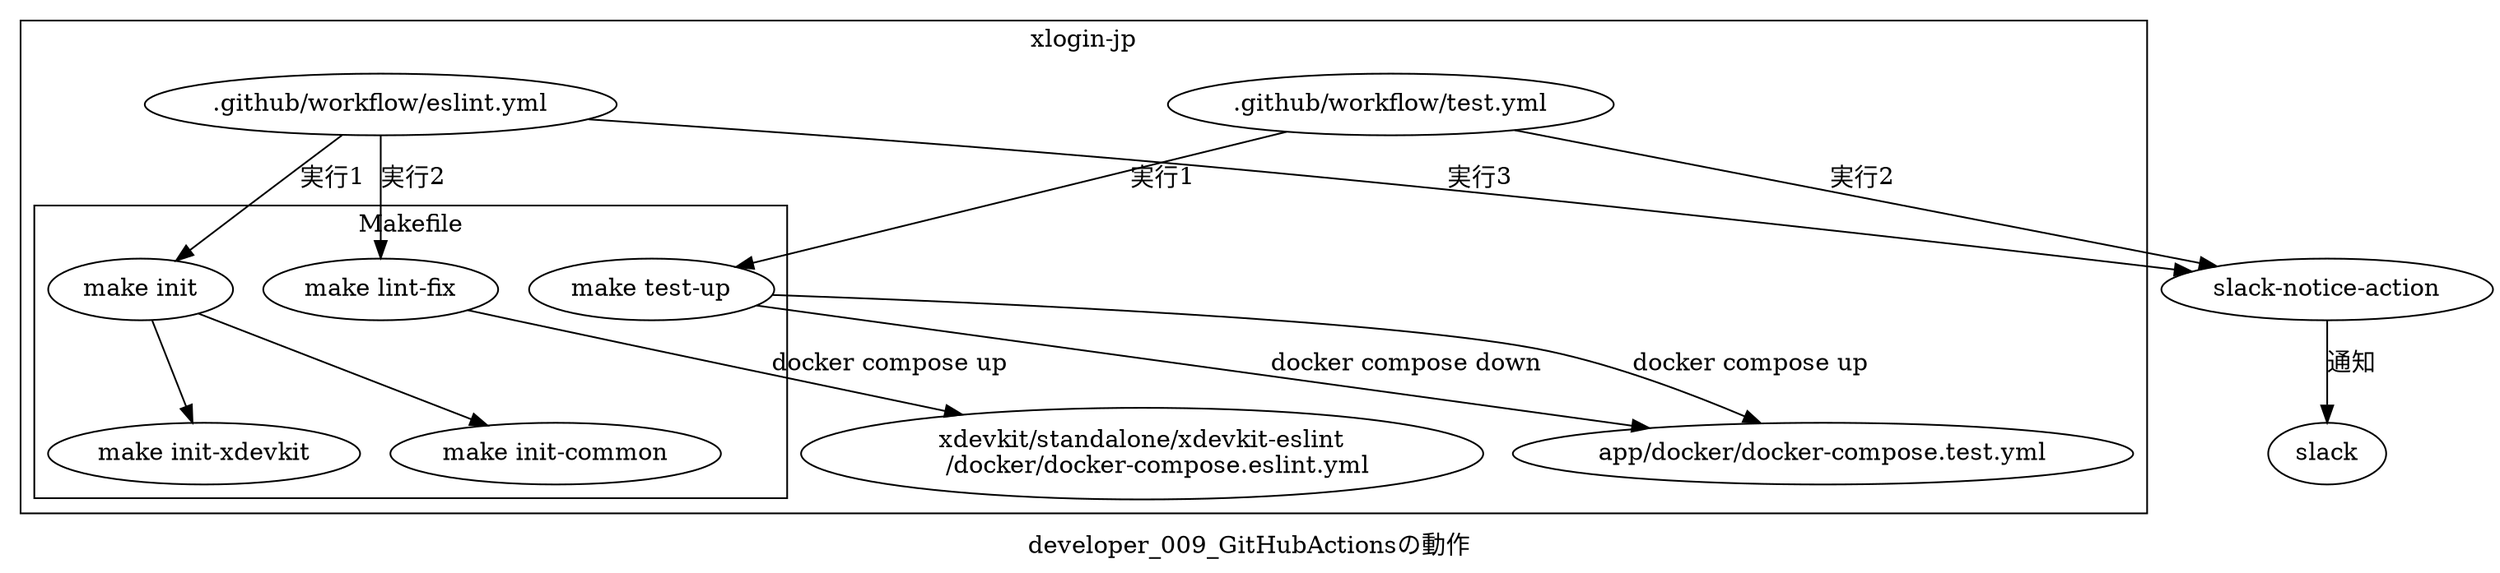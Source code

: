 digraph G {
  rankdir="TB"
  label="developer_009_GitHubActionsの動作"
  
  slack [label="slack"]
  a_slack [label="slack-notice-action"]
  a_slack -> slack [label="通知"]
  
  subgraph cluster_xlogin {
    label="xlogin-jp"
    x_eslint [label=".github/workflow/eslint.yml"]
    x_test [label=".github/workflow/test.yml"]

    subgraph cluster_xm {
      label="Makefile"
      x_init [label="make init"]
      x_lf [label="make lint-fix"]
      x_testup [label="make test-up"]
      
      x_ix [label="make init-xdevkit"]
      x_ic [label="make init-common"]
      x_init -> x_ix
      x_init -> x_ic
    }
    
    x_xdevkit_eslint [label="xdevkit/standalone/xdevkit-eslint
    /docker/docker-compose.eslint.yml"]
    x_lf -> x_xdevkit_eslint [label="docker compose up"]
    
    x_app_test [label="app/docker/docker-compose.test.yml"]
    x_testup -> x_app_test [label="docker compose down"]
    x_testup -> x_app_test [label="docker compose up"]
  }
  
  # eslint
  x_eslint -> x_init [label="実行1"]
  x_eslint -> x_lf [label="実行2"]
  x_eslint -> a_slack [label="実行3"]
  
  # test
  x_test -> x_testup [label="実行1"]
  x_test -> a_slack [label="実行2"]
  
  
}

